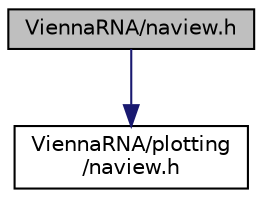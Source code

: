 digraph "ViennaRNA/naview.h"
{
 // INTERACTIVE_SVG=YES
 // LATEX_PDF_SIZE
  bgcolor="transparent";
  edge [fontname="Helvetica",fontsize="10",labelfontname="Helvetica",labelfontsize="10"];
  node [fontname="Helvetica",fontsize="10",shape=record];
  Node0 [label="ViennaRNA/naview.h",height=0.2,width=0.4,color="black", fillcolor="grey75", style="filled", fontcolor="black",tooltip="Use ViennaRNA/plotting/naview.h instead."];
  Node0 -> Node1 [color="midnightblue",fontsize="10",style="solid"];
  Node1 [label="ViennaRNA/plotting\l/naview.h",height=0.2,width=0.4,color="black",URL="$plotting_2naview_8h.html",tooltip="Implementation of the Naview RNA secondary structure layout algorithm ."];
}
